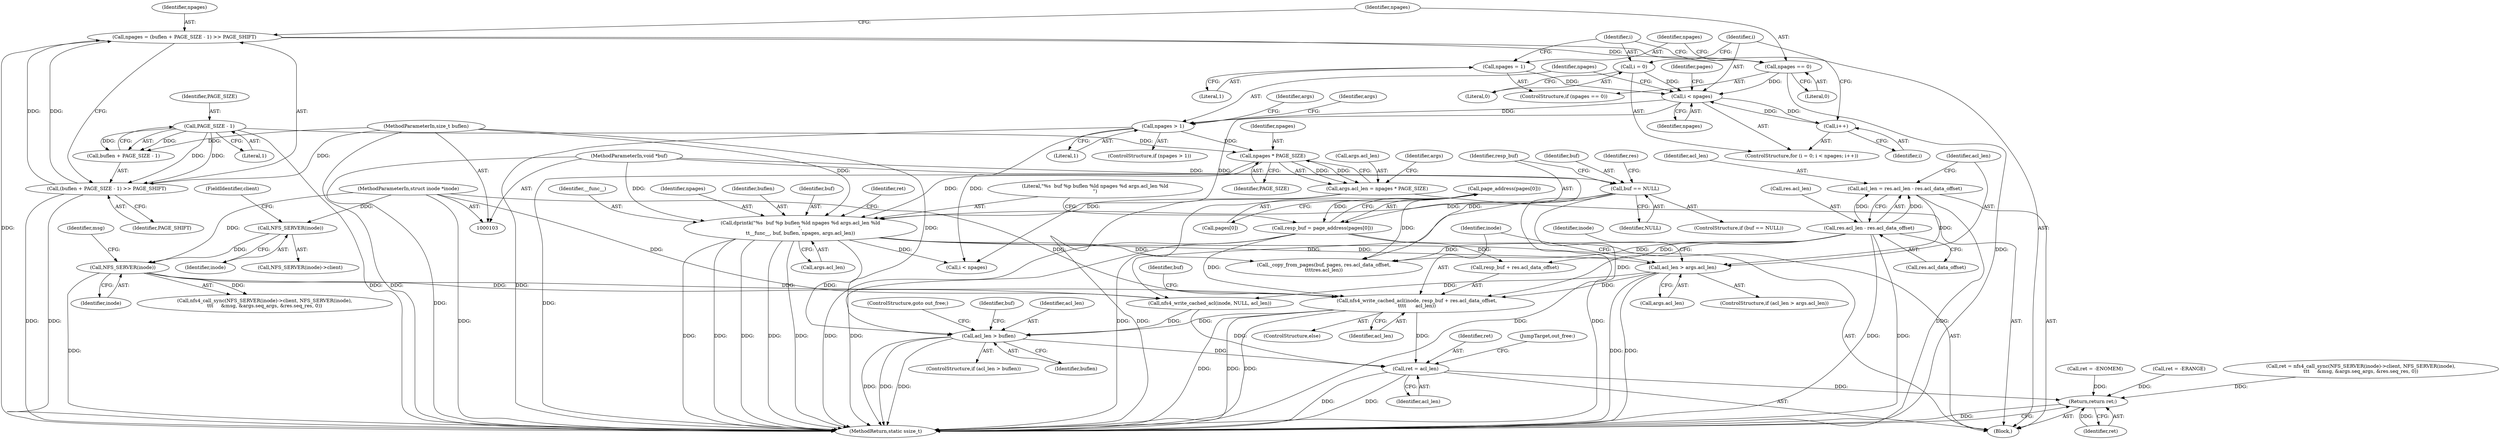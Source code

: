 digraph "0_linux_bf118a342f10dafe44b14451a1392c3254629a1f@API" {
"1000258" [label="(Call,nfs4_write_cached_acl(inode, resp_buf + res.acl_data_offset,\n\t\t\t\t      acl_len))"];
"1000222" [label="(Call,NFS_SERVER(inode))"];
"1000219" [label="(Call,NFS_SERVER(inode))"];
"1000104" [label="(MethodParameterIn,struct inode *inode)"];
"1000200" [label="(Call,resp_buf = page_address(pages[0]))"];
"1000202" [label="(Call,page_address(pages[0]))"];
"1000240" [label="(Call,res.acl_len - res.acl_data_offset)"];
"1000248" [label="(Call,acl_len > args.acl_len)"];
"1000238" [label="(Call,acl_len = res.acl_len - res.acl_data_offset)"];
"1000206" [label="(Call,dprintk(\"%s  buf %p buflen %ld npages %d args.acl_len %ld\n\",\n\t\t__func__, buf, buflen, npages, args.acl_len))"];
"1000192" [label="(Call,buf == NULL)"];
"1000105" [label="(MethodParameterIn,void *buf)"];
"1000106" [label="(MethodParameterIn,size_t buflen)"];
"1000183" [label="(Call,npages * PAGE_SIZE)"];
"1000163" [label="(Call,npages > 1)"];
"1000144" [label="(Call,i < npages)"];
"1000141" [label="(Call,i = 0)"];
"1000147" [label="(Call,i++)"];
"1000134" [label="(Call,npages == 0)"];
"1000124" [label="(Call,npages = (buflen + PAGE_SIZE - 1) >> PAGE_SHIFT)"];
"1000126" [label="(Call,(buflen + PAGE_SIZE - 1) >> PAGE_SHIFT)"];
"1000129" [label="(Call,PAGE_SIZE - 1)"];
"1000137" [label="(Call,npages = 1)"];
"1000179" [label="(Call,args.acl_len = npages * PAGE_SIZE)"];
"1000274" [label="(Call,acl_len > buflen)"];
"1000287" [label="(Call,ret = acl_len)"];
"1000316" [label="(Return,return ret;)"];
"1000316" [label="(Return,return ret;)"];
"1000215" [label="(Call,ret = nfs4_call_sync(NFS_SERVER(inode)->client, NFS_SERVER(inode),\n\t\t\t     &msg, &args.seq_args, &res.seq_res, 0))"];
"1000222" [label="(Call,NFS_SERVER(inode))"];
"1000114" [label="(Call,ret = -ENOMEM)"];
"1000295" [label="(Call,i < npages)"];
"1000225" [label="(Identifier,msg)"];
"1000247" [label="(ControlStructure,if (acl_len > args.acl_len))"];
"1000216" [label="(Identifier,ret)"];
"1000288" [label="(Identifier,ret)"];
"1000131" [label="(Literal,1)"];
"1000217" [label="(Call,nfs4_call_sync(NFS_SERVER(inode)->client, NFS_SERVER(inode),\n\t\t\t     &msg, &args.seq_args, &res.seq_res, 0))"];
"1000240" [label="(Call,res.acl_len - res.acl_data_offset)"];
"1000265" [label="(Identifier,acl_len)"];
"1000318" [label="(MethodReturn,static ssize_t)"];
"1000203" [label="(Call,pages[0])"];
"1000250" [label="(Call,args.acl_len)"];
"1000193" [label="(Identifier,buf)"];
"1000145" [label="(Identifier,i)"];
"1000277" [label="(ControlStructure,goto out_free;)"];
"1000219" [label="(Call,NFS_SERVER(inode))"];
"1000180" [label="(Call,args.acl_len)"];
"1000258" [label="(Call,nfs4_write_cached_acl(inode, resp_buf + res.acl_data_offset,\n\t\t\t\t      acl_len))"];
"1000269" [label="(Call,ret = -ERANGE)"];
"1000147" [label="(Call,i++)"];
"1000184" [label="(Identifier,npages)"];
"1000142" [label="(Identifier,i)"];
"1000104" [label="(MethodParameterIn,struct inode *inode)"];
"1000135" [label="(Identifier,npages)"];
"1000208" [label="(Identifier,__func__)"];
"1000278" [label="(Call,_copy_from_pages(buf, pages, res.acl_data_offset,\n\t\t\t\tres.acl_len))"];
"1000183" [label="(Call,npages * PAGE_SIZE)"];
"1000241" [label="(Call,res.acl_len)"];
"1000249" [label="(Identifier,acl_len)"];
"1000192" [label="(Call,buf == NULL)"];
"1000165" [label="(Literal,1)"];
"1000317" [label="(Identifier,ret)"];
"1000139" [label="(Literal,1)"];
"1000273" [label="(ControlStructure,if (acl_len > buflen))"];
"1000194" [label="(Identifier,NULL)"];
"1000206" [label="(Call,dprintk(\"%s  buf %p buflen %ld npages %d args.acl_len %ld\n\",\n\t\t__func__, buf, buflen, npages, args.acl_len))"];
"1000129" [label="(Call,PAGE_SIZE - 1)"];
"1000130" [label="(Identifier,PAGE_SIZE)"];
"1000289" [label="(Identifier,acl_len)"];
"1000211" [label="(Identifier,npages)"];
"1000152" [label="(Identifier,pages)"];
"1000202" [label="(Call,page_address(pages[0]))"];
"1000106" [label="(MethodParameterIn,size_t buflen)"];
"1000185" [label="(Identifier,PAGE_SIZE)"];
"1000221" [label="(FieldIdentifier,client)"];
"1000220" [label="(Identifier,inode)"];
"1000259" [label="(Identifier,inode)"];
"1000188" [label="(Identifier,args)"];
"1000162" [label="(ControlStructure,if (npages > 1))"];
"1000267" [label="(Identifier,buf)"];
"1000254" [label="(Identifier,inode)"];
"1000276" [label="(Identifier,buflen)"];
"1000146" [label="(Identifier,npages)"];
"1000279" [label="(Identifier,buf)"];
"1000191" [label="(ControlStructure,if (buf == NULL))"];
"1000169" [label="(Identifier,args)"];
"1000141" [label="(Call,i = 0)"];
"1000207" [label="(Literal,\"%s  buf %p buflen %ld npages %d args.acl_len %ld\n\")"];
"1000210" [label="(Identifier,buflen)"];
"1000218" [label="(Call,NFS_SERVER(inode)->client)"];
"1000239" [label="(Identifier,acl_len)"];
"1000275" [label="(Identifier,acl_len)"];
"1000238" [label="(Call,acl_len = res.acl_len - res.acl_data_offset)"];
"1000107" [label="(Block,)"];
"1000181" [label="(Identifier,args)"];
"1000138" [label="(Identifier,npages)"];
"1000253" [label="(Call,nfs4_write_cached_acl(inode, NULL, acl_len))"];
"1000209" [label="(Identifier,buf)"];
"1000290" [label="(JumpTarget,out_free:)"];
"1000133" [label="(ControlStructure,if (npages == 0))"];
"1000132" [label="(Identifier,PAGE_SHIFT)"];
"1000257" [label="(ControlStructure,else)"];
"1000148" [label="(Identifier,i)"];
"1000163" [label="(Call,npages > 1)"];
"1000244" [label="(Call,res.acl_data_offset)"];
"1000140" [label="(ControlStructure,for (i = 0; i < npages; i++))"];
"1000137" [label="(Call,npages = 1)"];
"1000212" [label="(Call,args.acl_len)"];
"1000127" [label="(Call,buflen + PAGE_SIZE - 1)"];
"1000144" [label="(Call,i < npages)"];
"1000179" [label="(Call,args.acl_len = npages * PAGE_SIZE)"];
"1000201" [label="(Identifier,resp_buf)"];
"1000260" [label="(Call,resp_buf + res.acl_data_offset)"];
"1000126" [label="(Call,(buflen + PAGE_SIZE - 1) >> PAGE_SHIFT)"];
"1000223" [label="(Identifier,inode)"];
"1000164" [label="(Identifier,npages)"];
"1000125" [label="(Identifier,npages)"];
"1000274" [label="(Call,acl_len > buflen)"];
"1000136" [label="(Literal,0)"];
"1000287" [label="(Call,ret = acl_len)"];
"1000197" [label="(Identifier,res)"];
"1000124" [label="(Call,npages = (buflen + PAGE_SIZE - 1) >> PAGE_SHIFT)"];
"1000200" [label="(Call,resp_buf = page_address(pages[0]))"];
"1000105" [label="(MethodParameterIn,void *buf)"];
"1000248" [label="(Call,acl_len > args.acl_len)"];
"1000134" [label="(Call,npages == 0)"];
"1000143" [label="(Literal,0)"];
"1000258" -> "1000257"  [label="AST: "];
"1000258" -> "1000265"  [label="CFG: "];
"1000259" -> "1000258"  [label="AST: "];
"1000260" -> "1000258"  [label="AST: "];
"1000265" -> "1000258"  [label="AST: "];
"1000267" -> "1000258"  [label="CFG: "];
"1000258" -> "1000318"  [label="DDG: "];
"1000258" -> "1000318"  [label="DDG: "];
"1000258" -> "1000318"  [label="DDG: "];
"1000222" -> "1000258"  [label="DDG: "];
"1000104" -> "1000258"  [label="DDG: "];
"1000200" -> "1000258"  [label="DDG: "];
"1000240" -> "1000258"  [label="DDG: "];
"1000248" -> "1000258"  [label="DDG: "];
"1000258" -> "1000274"  [label="DDG: "];
"1000258" -> "1000287"  [label="DDG: "];
"1000222" -> "1000217"  [label="AST: "];
"1000222" -> "1000223"  [label="CFG: "];
"1000223" -> "1000222"  [label="AST: "];
"1000225" -> "1000222"  [label="CFG: "];
"1000222" -> "1000318"  [label="DDG: "];
"1000222" -> "1000217"  [label="DDG: "];
"1000219" -> "1000222"  [label="DDG: "];
"1000104" -> "1000222"  [label="DDG: "];
"1000222" -> "1000253"  [label="DDG: "];
"1000219" -> "1000218"  [label="AST: "];
"1000219" -> "1000220"  [label="CFG: "];
"1000220" -> "1000219"  [label="AST: "];
"1000221" -> "1000219"  [label="CFG: "];
"1000104" -> "1000219"  [label="DDG: "];
"1000104" -> "1000103"  [label="AST: "];
"1000104" -> "1000318"  [label="DDG: "];
"1000104" -> "1000253"  [label="DDG: "];
"1000200" -> "1000107"  [label="AST: "];
"1000200" -> "1000202"  [label="CFG: "];
"1000201" -> "1000200"  [label="AST: "];
"1000202" -> "1000200"  [label="AST: "];
"1000207" -> "1000200"  [label="CFG: "];
"1000200" -> "1000318"  [label="DDG: "];
"1000200" -> "1000318"  [label="DDG: "];
"1000202" -> "1000200"  [label="DDG: "];
"1000200" -> "1000260"  [label="DDG: "];
"1000202" -> "1000203"  [label="CFG: "];
"1000203" -> "1000202"  [label="AST: "];
"1000202" -> "1000318"  [label="DDG: "];
"1000202" -> "1000278"  [label="DDG: "];
"1000240" -> "1000238"  [label="AST: "];
"1000240" -> "1000244"  [label="CFG: "];
"1000241" -> "1000240"  [label="AST: "];
"1000244" -> "1000240"  [label="AST: "];
"1000238" -> "1000240"  [label="CFG: "];
"1000240" -> "1000318"  [label="DDG: "];
"1000240" -> "1000318"  [label="DDG: "];
"1000240" -> "1000238"  [label="DDG: "];
"1000240" -> "1000238"  [label="DDG: "];
"1000240" -> "1000260"  [label="DDG: "];
"1000240" -> "1000278"  [label="DDG: "];
"1000240" -> "1000278"  [label="DDG: "];
"1000248" -> "1000247"  [label="AST: "];
"1000248" -> "1000250"  [label="CFG: "];
"1000249" -> "1000248"  [label="AST: "];
"1000250" -> "1000248"  [label="AST: "];
"1000254" -> "1000248"  [label="CFG: "];
"1000259" -> "1000248"  [label="CFG: "];
"1000248" -> "1000318"  [label="DDG: "];
"1000248" -> "1000318"  [label="DDG: "];
"1000238" -> "1000248"  [label="DDG: "];
"1000206" -> "1000248"  [label="DDG: "];
"1000248" -> "1000253"  [label="DDG: "];
"1000238" -> "1000107"  [label="AST: "];
"1000239" -> "1000238"  [label="AST: "];
"1000249" -> "1000238"  [label="CFG: "];
"1000238" -> "1000318"  [label="DDG: "];
"1000206" -> "1000107"  [label="AST: "];
"1000206" -> "1000212"  [label="CFG: "];
"1000207" -> "1000206"  [label="AST: "];
"1000208" -> "1000206"  [label="AST: "];
"1000209" -> "1000206"  [label="AST: "];
"1000210" -> "1000206"  [label="AST: "];
"1000211" -> "1000206"  [label="AST: "];
"1000212" -> "1000206"  [label="AST: "];
"1000216" -> "1000206"  [label="CFG: "];
"1000206" -> "1000318"  [label="DDG: "];
"1000206" -> "1000318"  [label="DDG: "];
"1000206" -> "1000318"  [label="DDG: "];
"1000206" -> "1000318"  [label="DDG: "];
"1000206" -> "1000318"  [label="DDG: "];
"1000192" -> "1000206"  [label="DDG: "];
"1000105" -> "1000206"  [label="DDG: "];
"1000106" -> "1000206"  [label="DDG: "];
"1000183" -> "1000206"  [label="DDG: "];
"1000179" -> "1000206"  [label="DDG: "];
"1000206" -> "1000274"  [label="DDG: "];
"1000206" -> "1000278"  [label="DDG: "];
"1000206" -> "1000295"  [label="DDG: "];
"1000192" -> "1000191"  [label="AST: "];
"1000192" -> "1000194"  [label="CFG: "];
"1000193" -> "1000192"  [label="AST: "];
"1000194" -> "1000192"  [label="AST: "];
"1000197" -> "1000192"  [label="CFG: "];
"1000201" -> "1000192"  [label="CFG: "];
"1000192" -> "1000318"  [label="DDG: "];
"1000192" -> "1000318"  [label="DDG: "];
"1000105" -> "1000192"  [label="DDG: "];
"1000192" -> "1000253"  [label="DDG: "];
"1000105" -> "1000103"  [label="AST: "];
"1000105" -> "1000318"  [label="DDG: "];
"1000105" -> "1000278"  [label="DDG: "];
"1000106" -> "1000103"  [label="AST: "];
"1000106" -> "1000318"  [label="DDG: "];
"1000106" -> "1000126"  [label="DDG: "];
"1000106" -> "1000127"  [label="DDG: "];
"1000106" -> "1000274"  [label="DDG: "];
"1000183" -> "1000179"  [label="AST: "];
"1000183" -> "1000185"  [label="CFG: "];
"1000184" -> "1000183"  [label="AST: "];
"1000185" -> "1000183"  [label="AST: "];
"1000179" -> "1000183"  [label="CFG: "];
"1000183" -> "1000318"  [label="DDG: "];
"1000183" -> "1000179"  [label="DDG: "];
"1000183" -> "1000179"  [label="DDG: "];
"1000163" -> "1000183"  [label="DDG: "];
"1000129" -> "1000183"  [label="DDG: "];
"1000163" -> "1000162"  [label="AST: "];
"1000163" -> "1000165"  [label="CFG: "];
"1000164" -> "1000163"  [label="AST: "];
"1000165" -> "1000163"  [label="AST: "];
"1000169" -> "1000163"  [label="CFG: "];
"1000181" -> "1000163"  [label="CFG: "];
"1000163" -> "1000318"  [label="DDG: "];
"1000144" -> "1000163"  [label="DDG: "];
"1000163" -> "1000295"  [label="DDG: "];
"1000144" -> "1000140"  [label="AST: "];
"1000144" -> "1000146"  [label="CFG: "];
"1000145" -> "1000144"  [label="AST: "];
"1000146" -> "1000144"  [label="AST: "];
"1000152" -> "1000144"  [label="CFG: "];
"1000164" -> "1000144"  [label="CFG: "];
"1000141" -> "1000144"  [label="DDG: "];
"1000147" -> "1000144"  [label="DDG: "];
"1000134" -> "1000144"  [label="DDG: "];
"1000137" -> "1000144"  [label="DDG: "];
"1000144" -> "1000147"  [label="DDG: "];
"1000144" -> "1000295"  [label="DDG: "];
"1000141" -> "1000140"  [label="AST: "];
"1000141" -> "1000143"  [label="CFG: "];
"1000142" -> "1000141"  [label="AST: "];
"1000143" -> "1000141"  [label="AST: "];
"1000145" -> "1000141"  [label="CFG: "];
"1000147" -> "1000140"  [label="AST: "];
"1000147" -> "1000148"  [label="CFG: "];
"1000148" -> "1000147"  [label="AST: "];
"1000145" -> "1000147"  [label="CFG: "];
"1000134" -> "1000133"  [label="AST: "];
"1000134" -> "1000136"  [label="CFG: "];
"1000135" -> "1000134"  [label="AST: "];
"1000136" -> "1000134"  [label="AST: "];
"1000138" -> "1000134"  [label="CFG: "];
"1000142" -> "1000134"  [label="CFG: "];
"1000134" -> "1000318"  [label="DDG: "];
"1000124" -> "1000134"  [label="DDG: "];
"1000124" -> "1000107"  [label="AST: "];
"1000124" -> "1000126"  [label="CFG: "];
"1000125" -> "1000124"  [label="AST: "];
"1000126" -> "1000124"  [label="AST: "];
"1000135" -> "1000124"  [label="CFG: "];
"1000124" -> "1000318"  [label="DDG: "];
"1000126" -> "1000124"  [label="DDG: "];
"1000126" -> "1000124"  [label="DDG: "];
"1000126" -> "1000132"  [label="CFG: "];
"1000127" -> "1000126"  [label="AST: "];
"1000132" -> "1000126"  [label="AST: "];
"1000126" -> "1000318"  [label="DDG: "];
"1000126" -> "1000318"  [label="DDG: "];
"1000129" -> "1000126"  [label="DDG: "];
"1000129" -> "1000126"  [label="DDG: "];
"1000129" -> "1000127"  [label="AST: "];
"1000129" -> "1000131"  [label="CFG: "];
"1000130" -> "1000129"  [label="AST: "];
"1000131" -> "1000129"  [label="AST: "];
"1000127" -> "1000129"  [label="CFG: "];
"1000129" -> "1000318"  [label="DDG: "];
"1000129" -> "1000127"  [label="DDG: "];
"1000129" -> "1000127"  [label="DDG: "];
"1000137" -> "1000133"  [label="AST: "];
"1000137" -> "1000139"  [label="CFG: "];
"1000138" -> "1000137"  [label="AST: "];
"1000139" -> "1000137"  [label="AST: "];
"1000142" -> "1000137"  [label="CFG: "];
"1000179" -> "1000107"  [label="AST: "];
"1000180" -> "1000179"  [label="AST: "];
"1000188" -> "1000179"  [label="CFG: "];
"1000179" -> "1000318"  [label="DDG: "];
"1000274" -> "1000273"  [label="AST: "];
"1000274" -> "1000276"  [label="CFG: "];
"1000275" -> "1000274"  [label="AST: "];
"1000276" -> "1000274"  [label="AST: "];
"1000277" -> "1000274"  [label="CFG: "];
"1000279" -> "1000274"  [label="CFG: "];
"1000274" -> "1000318"  [label="DDG: "];
"1000274" -> "1000318"  [label="DDG: "];
"1000274" -> "1000318"  [label="DDG: "];
"1000253" -> "1000274"  [label="DDG: "];
"1000274" -> "1000287"  [label="DDG: "];
"1000287" -> "1000107"  [label="AST: "];
"1000287" -> "1000289"  [label="CFG: "];
"1000288" -> "1000287"  [label="AST: "];
"1000289" -> "1000287"  [label="AST: "];
"1000290" -> "1000287"  [label="CFG: "];
"1000287" -> "1000318"  [label="DDG: "];
"1000287" -> "1000318"  [label="DDG: "];
"1000253" -> "1000287"  [label="DDG: "];
"1000287" -> "1000316"  [label="DDG: "];
"1000316" -> "1000107"  [label="AST: "];
"1000316" -> "1000317"  [label="CFG: "];
"1000317" -> "1000316"  [label="AST: "];
"1000318" -> "1000316"  [label="CFG: "];
"1000316" -> "1000318"  [label="DDG: "];
"1000317" -> "1000316"  [label="DDG: "];
"1000215" -> "1000316"  [label="DDG: "];
"1000114" -> "1000316"  [label="DDG: "];
"1000269" -> "1000316"  [label="DDG: "];
}
